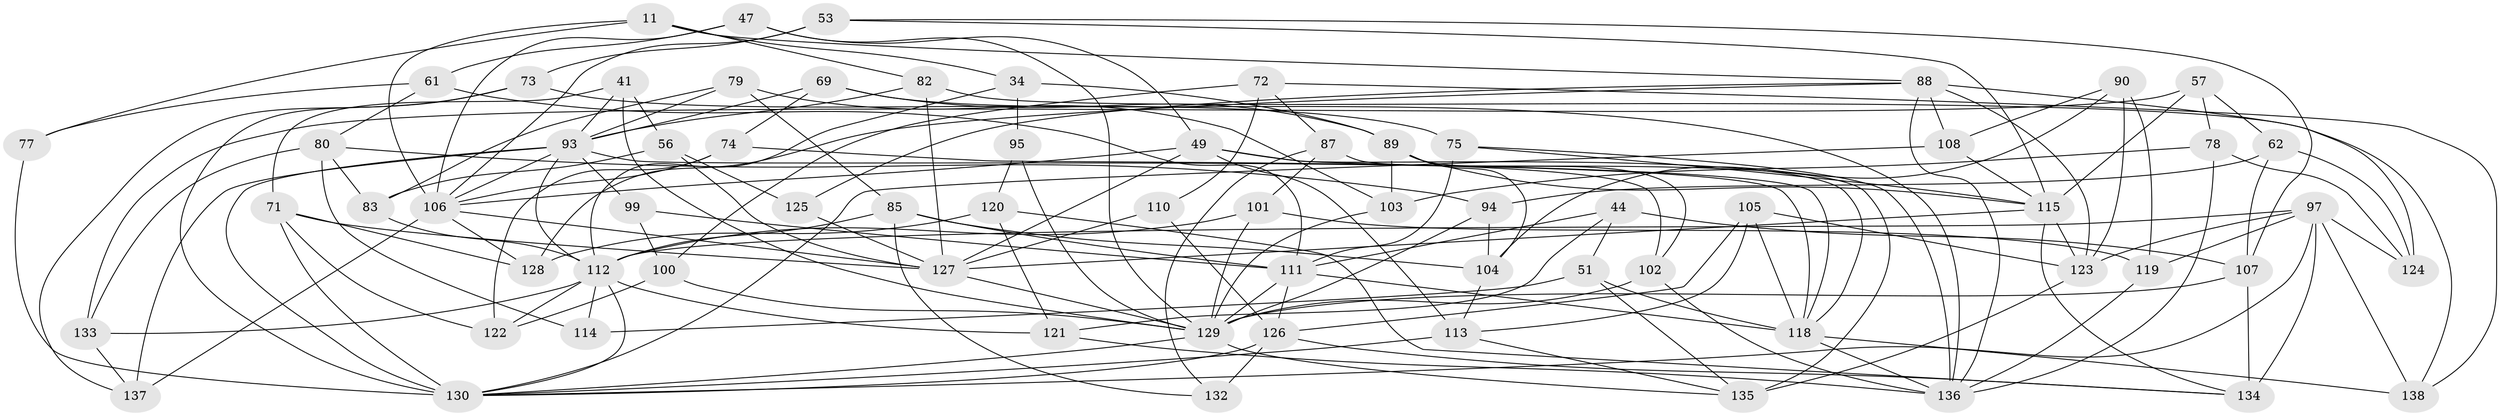 // original degree distribution, {4: 1.0}
// Generated by graph-tools (version 1.1) at 2025/56/03/09/25 04:56:22]
// undirected, 69 vertices, 173 edges
graph export_dot {
graph [start="1"]
  node [color=gray90,style=filled];
  11 [super="+8"];
  34 [super="+10"];
  41;
  44;
  47;
  49 [super="+17"];
  51;
  53;
  56 [super="+45"];
  57;
  61;
  62;
  69;
  71 [super="+21"];
  72;
  73 [super="+12"];
  74;
  75 [super="+54"];
  77;
  78;
  79;
  80 [super="+32"];
  82;
  83;
  85 [super="+63"];
  87;
  88 [super="+3+43"];
  89 [super="+58"];
  90;
  93 [super="+30+81"];
  94;
  95;
  97 [super="+6+29"];
  99;
  100;
  101;
  102;
  103;
  104 [super="+92"];
  105;
  106 [super="+40+46+84"];
  107 [super="+39"];
  108;
  110;
  111 [super="+76+98"];
  112 [super="+20+22+27+96"];
  113 [super="+33"];
  114 [super="+68"];
  115 [super="+28+91"];
  118 [super="+116"];
  119;
  120;
  121;
  122;
  123 [super="+50"];
  124;
  125;
  126 [super="+26+109"];
  127 [super="+67+86"];
  128;
  129 [super="+4+13+24+70"];
  130 [super="+15+55+117"];
  132;
  133;
  134 [super="+131"];
  135 [super="+42"];
  136 [super="+60"];
  137;
  138;
  11 -- 77 [weight=2];
  11 -- 106;
  11 -- 82;
  11 -- 34;
  11 -- 88;
  34 -- 95 [weight=2];
  34 -- 112;
  34 -- 89 [weight=2];
  41 -- 71;
  41 -- 56;
  41 -- 129;
  41 -- 93;
  44 -- 121;
  44 -- 51;
  44 -- 107;
  44 -- 111;
  47 -- 61;
  47 -- 49;
  47 -- 129;
  47 -- 106;
  49 -- 113 [weight=2];
  49 -- 102;
  49 -- 118;
  49 -- 127;
  49 -- 106 [weight=2];
  51 -- 135;
  51 -- 114;
  51 -- 118;
  53 -- 73;
  53 -- 107;
  53 -- 115;
  53 -- 106;
  56 -- 125 [weight=2];
  56 -- 83;
  56 -- 127 [weight=2];
  57 -- 62;
  57 -- 133;
  57 -- 78;
  57 -- 115;
  61 -- 77;
  61 -- 80;
  61 -- 111;
  62 -- 124;
  62 -- 94;
  62 -- 107;
  69 -- 74;
  69 -- 89;
  69 -- 93;
  69 -- 136;
  71 -- 128;
  71 -- 130 [weight=2];
  71 -- 122;
  71 -- 127;
  72 -- 138;
  72 -- 87;
  72 -- 110;
  72 -- 100;
  73 -- 75 [weight=2];
  73 -- 137;
  73 -- 130 [weight=2];
  74 -- 122;
  74 -- 118;
  74 -- 106;
  75 -- 136;
  75 -- 111 [weight=2];
  75 -- 115;
  77 -- 130;
  78 -- 124;
  78 -- 103;
  78 -- 136;
  79 -- 103;
  79 -- 83;
  79 -- 85;
  79 -- 93;
  80 -- 83;
  80 -- 114 [weight=2];
  80 -- 133;
  80 -- 94;
  82 -- 138;
  82 -- 93;
  82 -- 127;
  83 -- 112;
  85 -- 132;
  85 -- 111 [weight=2];
  85 -- 104;
  85 -- 112;
  87 -- 101;
  87 -- 135;
  87 -- 132;
  88 -- 125;
  88 -- 124;
  88 -- 123 [weight=2];
  88 -- 128;
  88 -- 108;
  88 -- 136;
  89 -- 115;
  89 -- 104 [weight=2];
  89 -- 102;
  89 -- 103;
  90 -- 123;
  90 -- 119;
  90 -- 108;
  90 -- 104;
  93 -- 112 [weight=2];
  93 -- 130 [weight=3];
  93 -- 99;
  93 -- 137;
  93 -- 106;
  93 -- 118 [weight=2];
  94 -- 104;
  94 -- 129;
  95 -- 120;
  95 -- 129;
  97 -- 134 [weight=2];
  97 -- 123;
  97 -- 124;
  97 -- 119;
  97 -- 138;
  97 -- 130;
  97 -- 112;
  99 -- 100;
  99 -- 111 [weight=2];
  100 -- 122;
  100 -- 129;
  101 -- 119;
  101 -- 129;
  101 -- 112;
  102 -- 136;
  102 -- 129;
  103 -- 129;
  104 -- 113;
  105 -- 123;
  105 -- 113;
  105 -- 126;
  105 -- 118;
  106 -- 127 [weight=3];
  106 -- 128;
  106 -- 137;
  107 -- 129 [weight=2];
  107 -- 134;
  108 -- 115;
  108 -- 130;
  110 -- 126 [weight=2];
  110 -- 127;
  111 -- 129;
  111 -- 126;
  111 -- 118 [weight=2];
  112 -- 133;
  112 -- 114 [weight=3];
  112 -- 122;
  112 -- 130;
  112 -- 121;
  113 -- 135;
  113 -- 130;
  115 -- 134;
  115 -- 123;
  115 -- 127;
  118 -- 138;
  118 -- 136;
  119 -- 136;
  120 -- 121;
  120 -- 128;
  120 -- 134;
  121 -- 136;
  123 -- 135 [weight=2];
  125 -- 127;
  126 -- 132 [weight=2];
  126 -- 130;
  126 -- 134;
  127 -- 129 [weight=3];
  129 -- 135;
  129 -- 130 [weight=3];
  133 -- 137;
}
